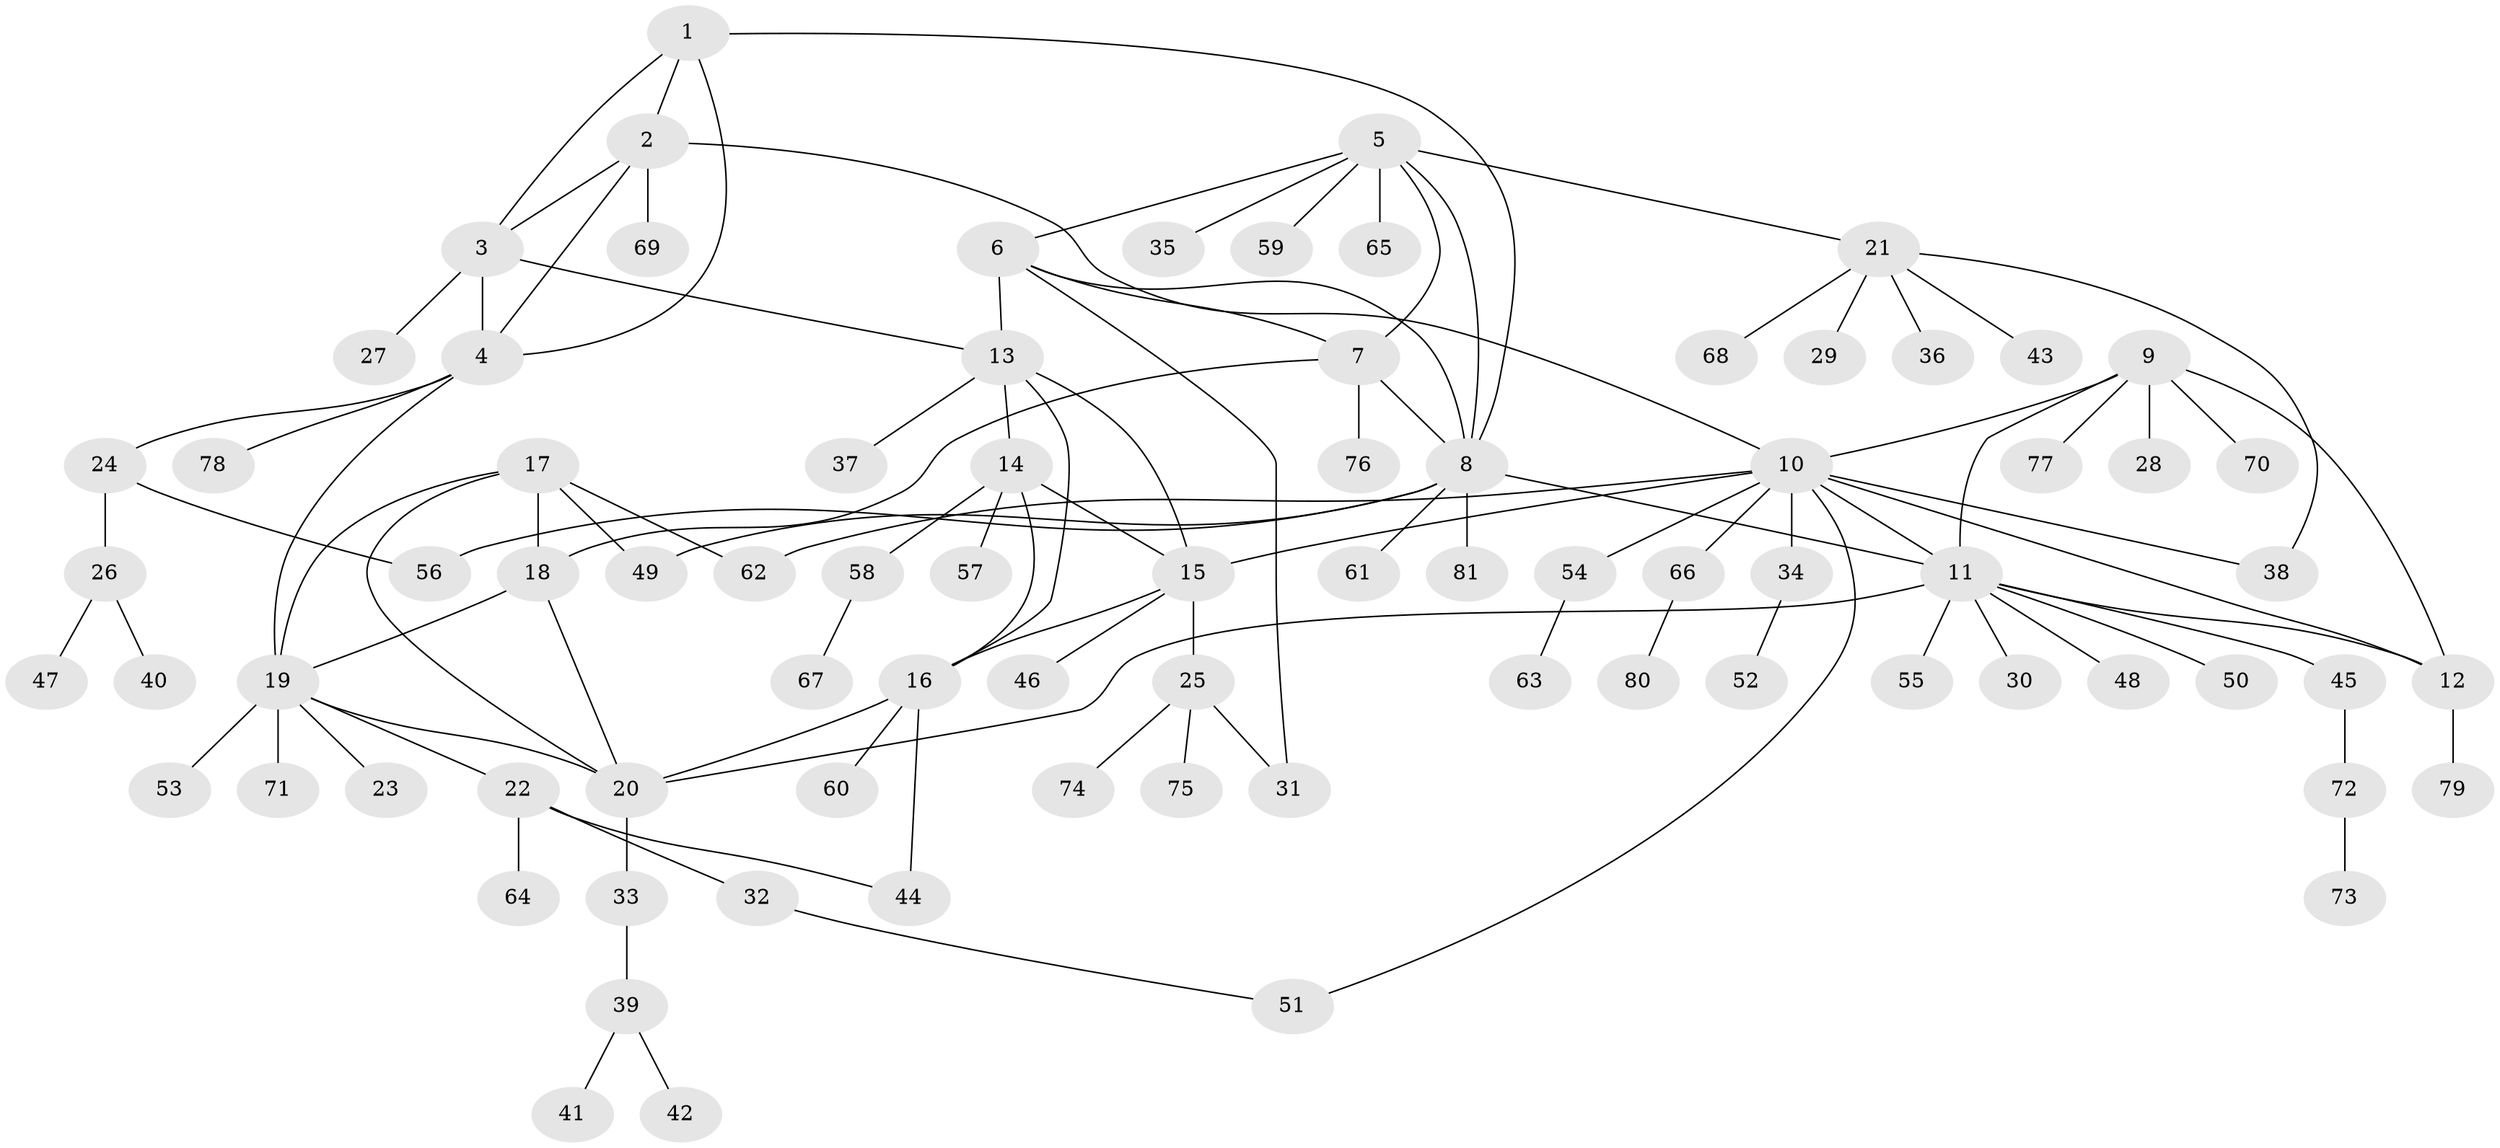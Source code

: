 // coarse degree distribution, {5: 0.03508771929824561, 7: 0.03508771929824561, 4: 0.05263157894736842, 9: 0.017543859649122806, 11: 0.017543859649122806, 8: 0.03508771929824561, 3: 0.08771929824561403, 6: 0.03508771929824561, 2: 0.14035087719298245, 1: 0.543859649122807}
// Generated by graph-tools (version 1.1) at 2025/24/03/03/25 07:24:09]
// undirected, 81 vertices, 108 edges
graph export_dot {
graph [start="1"]
  node [color=gray90,style=filled];
  1;
  2;
  3;
  4;
  5;
  6;
  7;
  8;
  9;
  10;
  11;
  12;
  13;
  14;
  15;
  16;
  17;
  18;
  19;
  20;
  21;
  22;
  23;
  24;
  25;
  26;
  27;
  28;
  29;
  30;
  31;
  32;
  33;
  34;
  35;
  36;
  37;
  38;
  39;
  40;
  41;
  42;
  43;
  44;
  45;
  46;
  47;
  48;
  49;
  50;
  51;
  52;
  53;
  54;
  55;
  56;
  57;
  58;
  59;
  60;
  61;
  62;
  63;
  64;
  65;
  66;
  67;
  68;
  69;
  70;
  71;
  72;
  73;
  74;
  75;
  76;
  77;
  78;
  79;
  80;
  81;
  1 -- 2;
  1 -- 3;
  1 -- 4;
  1 -- 8;
  2 -- 3;
  2 -- 4;
  2 -- 10;
  2 -- 69;
  3 -- 4;
  3 -- 13;
  3 -- 27;
  4 -- 19;
  4 -- 24;
  4 -- 78;
  5 -- 6;
  5 -- 7;
  5 -- 8;
  5 -- 21;
  5 -- 35;
  5 -- 59;
  5 -- 65;
  6 -- 7;
  6 -- 8;
  6 -- 13;
  6 -- 31;
  7 -- 8;
  7 -- 18;
  7 -- 76;
  8 -- 11;
  8 -- 49;
  8 -- 56;
  8 -- 61;
  8 -- 81;
  9 -- 10;
  9 -- 11;
  9 -- 12;
  9 -- 28;
  9 -- 70;
  9 -- 77;
  10 -- 11;
  10 -- 12;
  10 -- 15;
  10 -- 34;
  10 -- 38;
  10 -- 51;
  10 -- 54;
  10 -- 62;
  10 -- 66;
  11 -- 12;
  11 -- 20;
  11 -- 30;
  11 -- 45;
  11 -- 48;
  11 -- 50;
  11 -- 55;
  12 -- 79;
  13 -- 14;
  13 -- 15;
  13 -- 16;
  13 -- 37;
  14 -- 15;
  14 -- 16;
  14 -- 57;
  14 -- 58;
  15 -- 16;
  15 -- 25;
  15 -- 46;
  16 -- 20;
  16 -- 44;
  16 -- 60;
  17 -- 18;
  17 -- 19;
  17 -- 20;
  17 -- 49;
  17 -- 62;
  18 -- 19;
  18 -- 20;
  19 -- 20;
  19 -- 22;
  19 -- 23;
  19 -- 53;
  19 -- 71;
  20 -- 33;
  21 -- 29;
  21 -- 36;
  21 -- 38;
  21 -- 43;
  21 -- 68;
  22 -- 32;
  22 -- 44;
  22 -- 64;
  24 -- 26;
  24 -- 56;
  25 -- 31;
  25 -- 74;
  25 -- 75;
  26 -- 40;
  26 -- 47;
  32 -- 51;
  33 -- 39;
  34 -- 52;
  39 -- 41;
  39 -- 42;
  45 -- 72;
  54 -- 63;
  58 -- 67;
  66 -- 80;
  72 -- 73;
}
